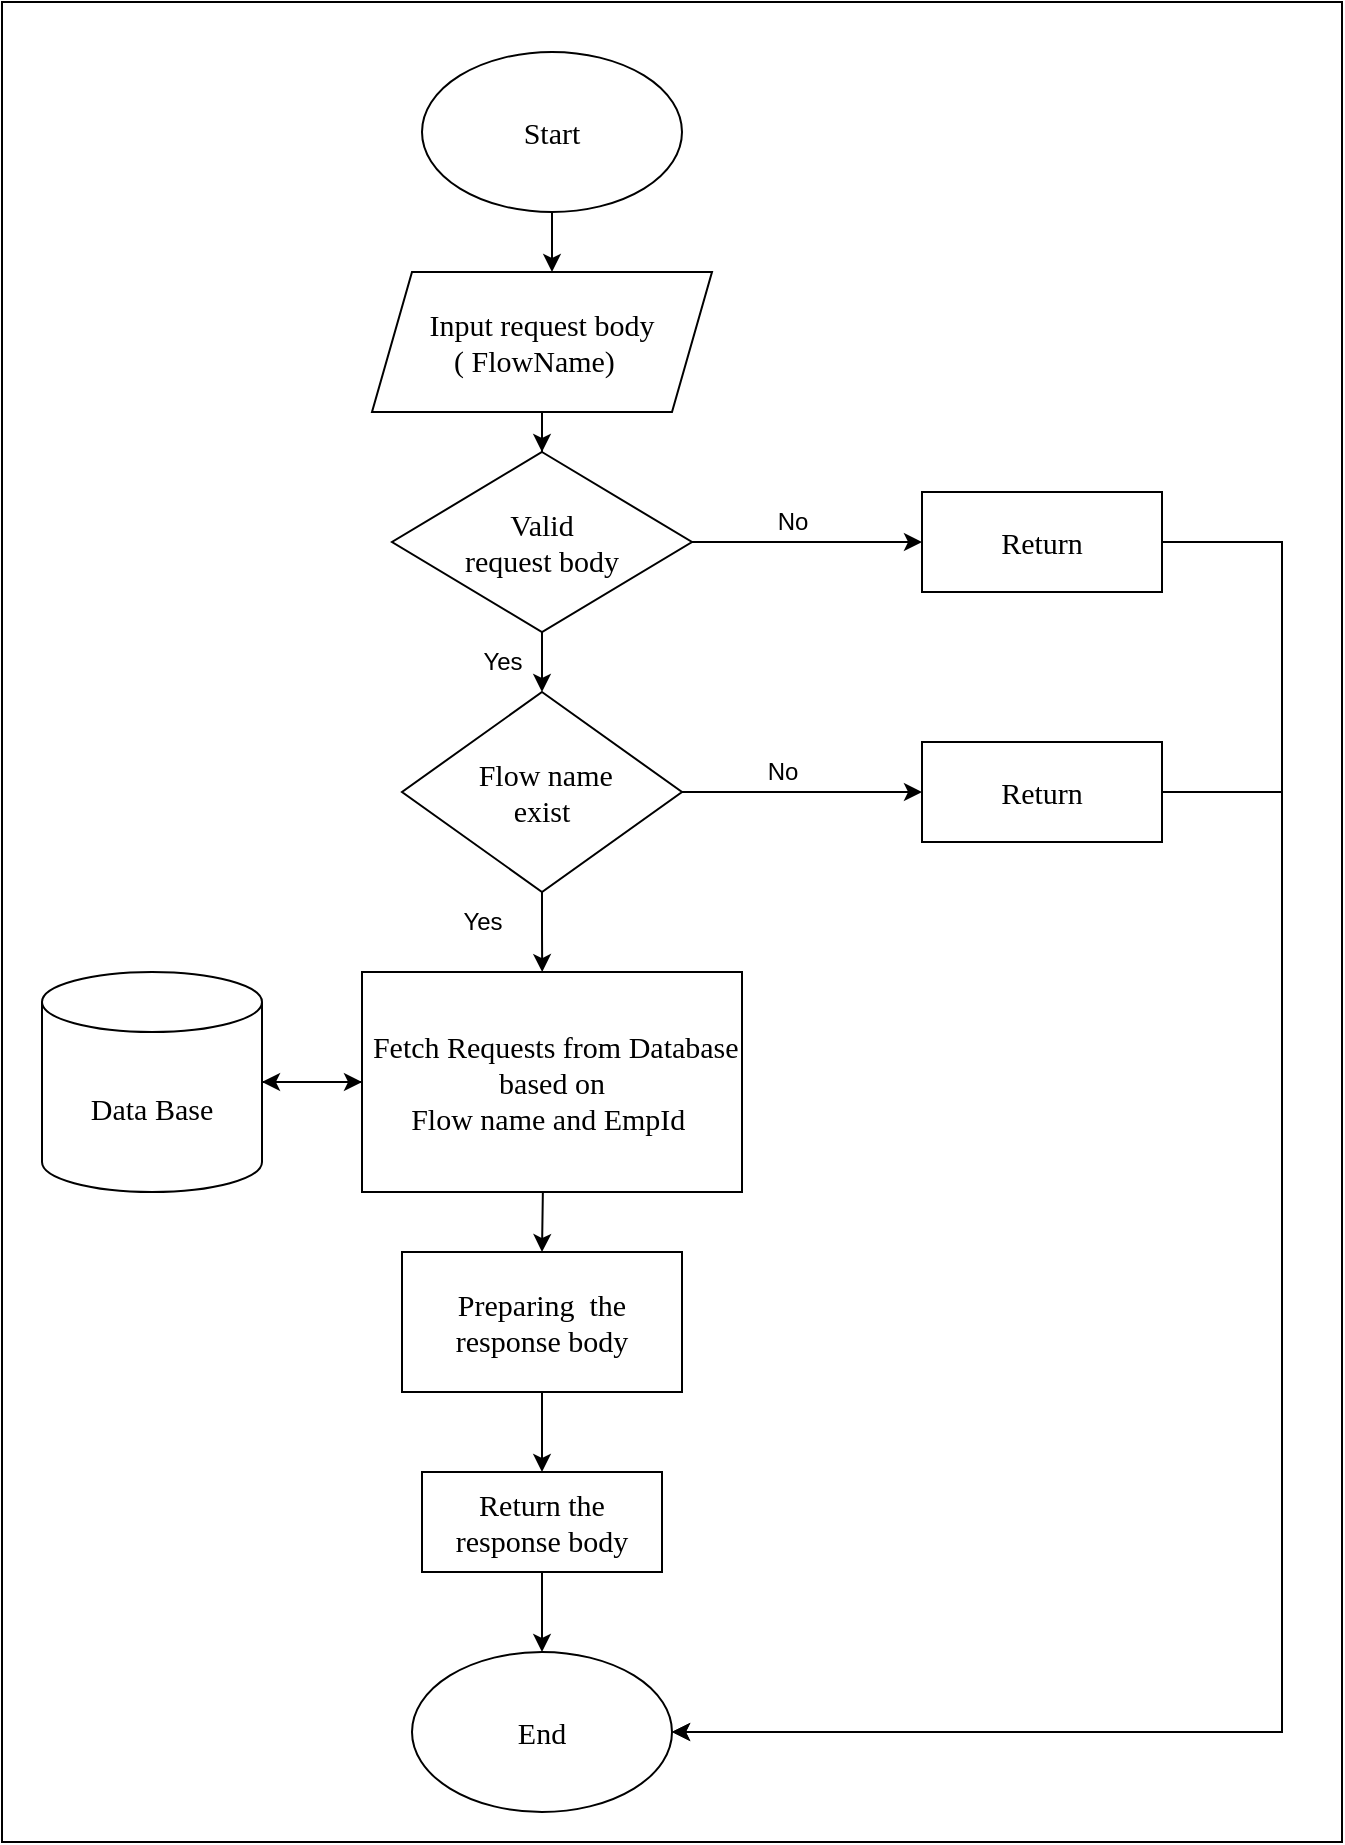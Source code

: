 <mxfile version="22.1.11" type="device">
  <diagram name="Page-1" id="QSxSEcef5AFu9INZKdUs">
    <mxGraphModel dx="880" dy="468" grid="1" gridSize="10" guides="1" tooltips="1" connect="1" arrows="1" fold="1" page="1" pageScale="1" pageWidth="850" pageHeight="1100" math="0" shadow="0">
      <root>
        <mxCell id="0" />
        <mxCell id="1" parent="0" />
        <mxCell id="Py34A5tgBrLusEjh5_gq-11" value="" style="rounded=0;whiteSpace=wrap;html=1;" parent="1" vertex="1">
          <mxGeometry x="150" y="25" width="670" height="920" as="geometry" />
        </mxCell>
        <mxCell id="lfvt54emDJ42RaypE45g-5" value="" style="edgeStyle=orthogonalEdgeStyle;rounded=0;orthogonalLoop=1;jettySize=auto;html=1;" parent="1" source="lfvt54emDJ42RaypE45g-1" target="lfvt54emDJ42RaypE45g-2" edge="1">
          <mxGeometry relative="1" as="geometry">
            <Array as="points">
              <mxPoint x="425" y="160" />
              <mxPoint x="425" y="160" />
            </Array>
          </mxGeometry>
        </mxCell>
        <mxCell id="lfvt54emDJ42RaypE45g-1" value="&lt;font style=&quot;font-size: 15px;&quot; face=&quot;Times New Roman&quot;&gt;Start&lt;/font&gt;" style="ellipse;whiteSpace=wrap;html=1;align=center;" parent="1" vertex="1">
          <mxGeometry x="360" y="50" width="130" height="80" as="geometry" />
        </mxCell>
        <mxCell id="lfvt54emDJ42RaypE45g-6" value="" style="edgeStyle=orthogonalEdgeStyle;rounded=0;orthogonalLoop=1;jettySize=auto;html=1;" parent="1" source="lfvt54emDJ42RaypE45g-2" target="lfvt54emDJ42RaypE45g-3" edge="1">
          <mxGeometry relative="1" as="geometry" />
        </mxCell>
        <mxCell id="lfvt54emDJ42RaypE45g-2" value="&lt;div style=&quot;border-color: var(--border-color); font-size: 15px;&quot;&gt;&lt;font style=&quot;font-size: 15px;&quot; face=&quot;Times New Roman&quot;&gt;&amp;nbsp;Input request body&lt;font style=&quot;font-size: 15px;&quot;&gt;&amp;nbsp;&lt;/font&gt;&lt;/font&gt;&lt;/div&gt;&lt;div style=&quot;border-color: var(--border-color); font-size: 15px;&quot;&gt;&lt;font style=&quot;font-size: 15px;&quot; face=&quot;Times New Roman&quot;&gt;&lt;font style=&quot;background-color: initial; font-size: 15px;&quot;&gt;( FlowName)&lt;/font&gt;&lt;font style=&quot;background-color: initial; font-size: 15px;&quot;&gt;&amp;nbsp;&amp;nbsp;&lt;/font&gt;&lt;/font&gt;&lt;/div&gt;" style="shape=parallelogram;perimeter=parallelogramPerimeter;whiteSpace=wrap;html=1;fixedSize=1;align=center;" parent="1" vertex="1">
          <mxGeometry x="335" y="160" width="170" height="70" as="geometry" />
        </mxCell>
        <mxCell id="lfvt54emDJ42RaypE45g-13" value="" style="edgeStyle=orthogonalEdgeStyle;rounded=0;orthogonalLoop=1;jettySize=auto;html=1;" parent="1" source="lfvt54emDJ42RaypE45g-3" edge="1">
          <mxGeometry relative="1" as="geometry">
            <mxPoint x="420" y="370" as="targetPoint" />
          </mxGeometry>
        </mxCell>
        <mxCell id="lfvt54emDJ42RaypE45g-18" style="edgeStyle=orthogonalEdgeStyle;rounded=0;orthogonalLoop=1;jettySize=auto;html=1;entryX=0;entryY=0.5;entryDx=0;entryDy=0;" parent="1" source="lfvt54emDJ42RaypE45g-3" target="lfvt54emDJ42RaypE45g-53" edge="1">
          <mxGeometry relative="1" as="geometry">
            <mxPoint x="610" y="295" as="targetPoint" />
          </mxGeometry>
        </mxCell>
        <mxCell id="lfvt54emDJ42RaypE45g-3" value="&lt;font style=&quot;font-size: 15px;&quot; face=&quot;Times New Roman&quot;&gt;Valid&lt;br&gt;request body&lt;/font&gt;" style="rhombus;whiteSpace=wrap;html=1;" parent="1" vertex="1">
          <mxGeometry x="345" y="250" width="150" height="90" as="geometry" />
        </mxCell>
        <mxCell id="lfvt54emDJ42RaypE45g-20" style="edgeStyle=orthogonalEdgeStyle;rounded=0;orthogonalLoop=1;jettySize=auto;html=1;entryX=0;entryY=0.5;entryDx=0;entryDy=0;" parent="1" source="lfvt54emDJ42RaypE45g-16" target="lfvt54emDJ42RaypE45g-19" edge="1">
          <mxGeometry relative="1" as="geometry" />
        </mxCell>
        <mxCell id="lfvt54emDJ42RaypE45g-55" style="edgeStyle=orthogonalEdgeStyle;rounded=0;orthogonalLoop=1;jettySize=auto;html=1;" parent="1" source="lfvt54emDJ42RaypE45g-16" edge="1">
          <mxGeometry relative="1" as="geometry">
            <mxPoint x="420.1" y="510.044" as="targetPoint" />
          </mxGeometry>
        </mxCell>
        <mxCell id="lfvt54emDJ42RaypE45g-16" value="&lt;font face=&quot;Times New Roman&quot; style=&quot;font-size: 15px;&quot;&gt;&amp;nbsp;Flow name&lt;br&gt;exist&lt;/font&gt;" style="rhombus;whiteSpace=wrap;html=1;" parent="1" vertex="1">
          <mxGeometry x="350" y="370" width="140" height="100" as="geometry" />
        </mxCell>
        <mxCell id="lfvt54emDJ42RaypE45g-48" style="edgeStyle=orthogonalEdgeStyle;rounded=0;orthogonalLoop=1;jettySize=auto;html=1;exitX=1;exitY=0.5;exitDx=0;exitDy=0;" parent="1" source="lfvt54emDJ42RaypE45g-19" target="lfvt54emDJ42RaypE45g-43" edge="1">
          <mxGeometry relative="1" as="geometry">
            <mxPoint x="370" y="1130" as="targetPoint" />
            <mxPoint x="730" y="530" as="sourcePoint" />
            <Array as="points">
              <mxPoint x="790" y="420" />
              <mxPoint x="790" y="890" />
            </Array>
          </mxGeometry>
        </mxCell>
        <mxCell id="lfvt54emDJ42RaypE45g-19" value="&lt;font face=&quot;Times New Roman&quot; style=&quot;font-size: 15px;&quot;&gt;Return&lt;/font&gt;" style="rounded=0;whiteSpace=wrap;html=1;" parent="1" vertex="1">
          <mxGeometry x="610" y="395" width="120" height="50" as="geometry" />
        </mxCell>
        <mxCell id="lfvt54emDJ42RaypE45g-31" value="No" style="text;html=1;align=center;verticalAlign=middle;resizable=0;points=[];autosize=1;strokeColor=none;fillColor=none;" parent="1" vertex="1">
          <mxGeometry x="520" y="395" width="40" height="30" as="geometry" />
        </mxCell>
        <mxCell id="lfvt54emDJ42RaypE45g-32" value="Yes" style="text;html=1;align=center;verticalAlign=middle;resizable=0;points=[];autosize=1;strokeColor=none;fillColor=none;" parent="1" vertex="1">
          <mxGeometry x="370" y="470" width="40" height="30" as="geometry" />
        </mxCell>
        <mxCell id="lfvt54emDJ42RaypE45g-33" value="No" style="text;html=1;align=center;verticalAlign=middle;resizable=0;points=[];autosize=1;strokeColor=none;fillColor=none;" parent="1" vertex="1">
          <mxGeometry x="525" y="270" width="40" height="30" as="geometry" />
        </mxCell>
        <mxCell id="lfvt54emDJ42RaypE45g-34" value="Yes" style="text;html=1;align=center;verticalAlign=middle;resizable=0;points=[];autosize=1;strokeColor=none;fillColor=none;" parent="1" vertex="1">
          <mxGeometry x="380" y="340" width="40" height="30" as="geometry" />
        </mxCell>
        <mxCell id="Py34A5tgBrLusEjh5_gq-9" value="" style="edgeStyle=orthogonalEdgeStyle;rounded=0;orthogonalLoop=1;jettySize=auto;html=1;" parent="1" source="lfvt54emDJ42RaypE45g-38" target="Py34A5tgBrLusEjh5_gq-8" edge="1">
          <mxGeometry relative="1" as="geometry" />
        </mxCell>
        <mxCell id="lfvt54emDJ42RaypE45g-38" value="&lt;font face=&quot;Times New Roman&quot;&gt;&lt;span style=&quot;font-size: 15px;&quot;&gt;Preparing&amp;nbsp; the response body&lt;/span&gt;&lt;/font&gt;" style="rounded=0;whiteSpace=wrap;html=1;" parent="1" vertex="1">
          <mxGeometry x="350" y="650" width="140" height="70" as="geometry" />
        </mxCell>
        <mxCell id="lfvt54emDJ42RaypE45g-43" value="&lt;font face=&quot;Times New Roman&quot;&gt;&lt;span style=&quot;font-size: 15px;&quot;&gt;End&lt;/span&gt;&lt;/font&gt;" style="ellipse;whiteSpace=wrap;html=1;align=center;" parent="1" vertex="1">
          <mxGeometry x="355" y="850" width="130" height="80" as="geometry" />
        </mxCell>
        <mxCell id="lfvt54emDJ42RaypE45g-47" value="" style="endArrow=classic;html=1;rounded=0;entryX=1;entryY=0.5;entryDx=0;entryDy=0;exitX=1;exitY=0.5;exitDx=0;exitDy=0;" parent="1" source="lfvt54emDJ42RaypE45g-53" target="lfvt54emDJ42RaypE45g-43" edge="1">
          <mxGeometry width="50" height="50" relative="1" as="geometry">
            <mxPoint x="730" y="295" as="sourcePoint" />
            <mxPoint x="540" y="980" as="targetPoint" />
            <Array as="points">
              <mxPoint x="790" y="295" />
              <mxPoint x="790" y="780" />
              <mxPoint x="790" y="890" />
            </Array>
          </mxGeometry>
        </mxCell>
        <mxCell id="lfvt54emDJ42RaypE45g-53" value="&lt;font face=&quot;Times New Roman&quot; style=&quot;font-size: 15px;&quot;&gt;Return&lt;/font&gt;" style="rounded=0;whiteSpace=wrap;html=1;" parent="1" vertex="1">
          <mxGeometry x="610" y="270" width="120" height="50" as="geometry" />
        </mxCell>
        <mxCell id="KfDPiG62Cn7YPMFylQiV-3" style="edgeStyle=orthogonalEdgeStyle;rounded=0;orthogonalLoop=1;jettySize=auto;html=1;entryX=0.5;entryY=0;entryDx=0;entryDy=0;" parent="1" target="lfvt54emDJ42RaypE45g-38" edge="1">
          <mxGeometry relative="1" as="geometry">
            <mxPoint x="420" y="580" as="sourcePoint" />
            <mxPoint x="420" y="660" as="targetPoint" />
          </mxGeometry>
        </mxCell>
        <mxCell id="lfvt54emDJ42RaypE45g-57" value="Static" style="text;html=1;align=center;verticalAlign=middle;resizable=0;points=[];autosize=1;strokeColor=none;fillColor=none;" parent="1" vertex="1">
          <mxGeometry x="370" y="590" width="50" height="30" as="geometry" />
        </mxCell>
        <mxCell id="Py34A5tgBrLusEjh5_gq-2" value="&lt;div style=&quot;border-color: var(--border-color); font-size: 15px;&quot;&gt;&lt;font style=&quot;font-size: 15px;&quot; face=&quot;Times New Roman&quot;&gt;&amp;nbsp;Fetch Requests from Database&lt;/font&gt;&lt;/div&gt;&lt;div style=&quot;border-color: var(--border-color); font-size: 15px;&quot;&gt;&lt;font style=&quot;font-size: 15px;&quot; face=&quot;qC6KfZmu9lvw7RCQW0yJ&quot;&gt;&amp;nbsp;based on&amp;nbsp;&lt;/font&gt;&lt;/div&gt;&lt;span style=&quot;font-family: &amp;quot;Times New Roman&amp;quot;; font-size: 15px;&quot;&gt;&amp;nbsp;Flow name and&lt;/span&gt;&lt;font face=&quot;Times New Roman&quot;&gt;&lt;span style=&quot;font-size: 15px;&quot;&gt;&amp;nbsp;&lt;/span&gt;&lt;/font&gt;&lt;span style=&quot;font-size: 15px; font-family: qC6KfZmu9lvw7RCQW0yJ; background-color: initial;&quot;&gt;EmpId&amp;nbsp;&amp;nbsp;&lt;/span&gt;&lt;font face=&quot;Times New Roman&quot;&gt;&lt;span style=&quot;font-size: 15px;&quot;&gt;&lt;br&gt;&lt;/span&gt;&lt;/font&gt;" style="rounded=0;whiteSpace=wrap;html=1;" parent="1" vertex="1">
          <mxGeometry x="330" y="510" width="190" height="110" as="geometry" />
        </mxCell>
        <mxCell id="Py34A5tgBrLusEjh5_gq-7" value="" style="edgeStyle=orthogonalEdgeStyle;rounded=0;orthogonalLoop=1;jettySize=auto;html=1;" parent="1" source="Py34A5tgBrLusEjh5_gq-3" target="Py34A5tgBrLusEjh5_gq-2" edge="1">
          <mxGeometry relative="1" as="geometry" />
        </mxCell>
        <mxCell id="Py34A5tgBrLusEjh5_gq-3" value="&lt;font face=&quot;Times New Roman&quot; style=&quot;font-size: 15px;&quot;&gt;Data Base&lt;/font&gt;" style="shape=cylinder3;whiteSpace=wrap;html=1;boundedLbl=1;backgroundOutline=1;size=15;" parent="1" vertex="1">
          <mxGeometry x="170" y="510" width="110" height="110" as="geometry" />
        </mxCell>
        <mxCell id="Py34A5tgBrLusEjh5_gq-6" style="edgeStyle=orthogonalEdgeStyle;rounded=0;orthogonalLoop=1;jettySize=auto;html=1;entryX=1;entryY=0.5;entryDx=0;entryDy=0;entryPerimeter=0;" parent="1" source="Py34A5tgBrLusEjh5_gq-2" target="Py34A5tgBrLusEjh5_gq-3" edge="1">
          <mxGeometry relative="1" as="geometry" />
        </mxCell>
        <mxCell id="Py34A5tgBrLusEjh5_gq-10" value="" style="edgeStyle=orthogonalEdgeStyle;rounded=0;orthogonalLoop=1;jettySize=auto;html=1;" parent="1" source="Py34A5tgBrLusEjh5_gq-8" target="lfvt54emDJ42RaypE45g-43" edge="1">
          <mxGeometry relative="1" as="geometry" />
        </mxCell>
        <mxCell id="Py34A5tgBrLusEjh5_gq-8" value="&lt;font face=&quot;Times New Roman&quot; style=&quot;font-size: 15px;&quot;&gt;Return the response body&lt;/font&gt;" style="rounded=0;whiteSpace=wrap;html=1;" parent="1" vertex="1">
          <mxGeometry x="360" y="760" width="120" height="50" as="geometry" />
        </mxCell>
      </root>
    </mxGraphModel>
  </diagram>
</mxfile>

